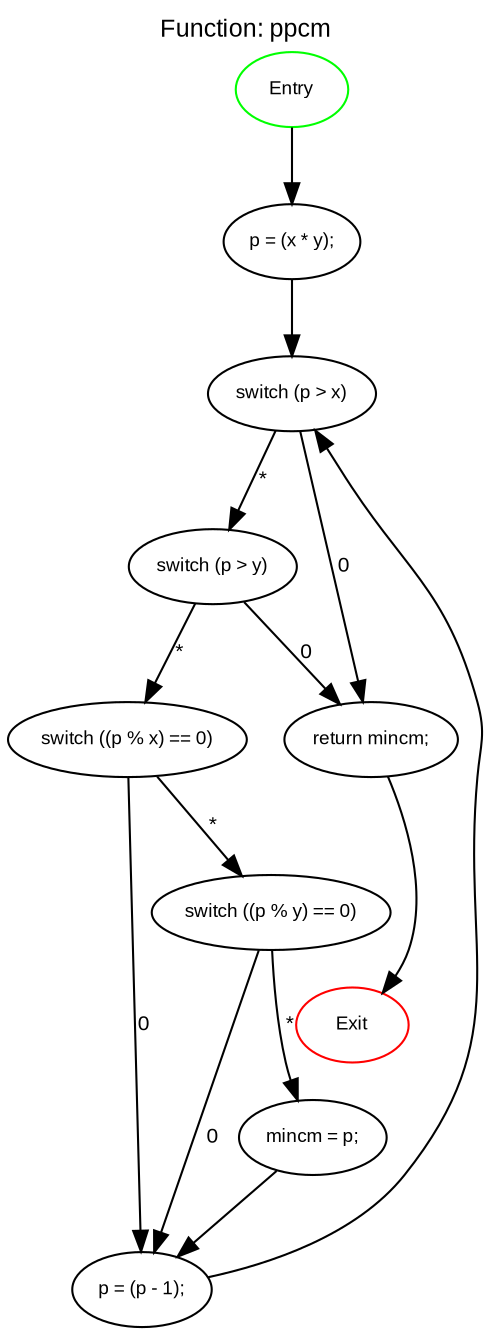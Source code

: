 digraph CFG {
	size="7.5,10";
	center=true;
	labelloc=top;
	label="Function: ppcm";
	fontname=Arial; fontsize=12;
	edge[fontname=Arial,fontsize=10];
	node[fontname=Arial,fontsize=9];
	N0[color="green",label="Entry"];
	N0 -> N1[weight=0.1];
	N1[label="p = (x * y);"];
	N1 -> N2[weight=0.1];
	N2[label="switch (p \> x)"];
	N2 -> N3[label="*"];
	N2 -> N4[label="0"];
	N4[label="return mincm;"];
	N4 -> N5[weight=0.1];
	N5[color="red",label="Exit"];
	N3[label="switch (p \> y)"];
	N3 -> N6[label="*"];
	N3 -> N4[label="0"];
	N6[label="switch ((p % x) == 0)"];
	N6 -> N7[label="*"];
	N6 -> N8[label="0"];
	N8[label="p = (p - 1);"];
	N8 -> N2[weight=0.1];
	N7[label="switch ((p % y) == 0)"];
	N7 -> N9[label="*"];
	N7 -> N8[label="0"];
	N9[label="mincm = p;"];
	N9 -> N8[weight=0.1];
}

